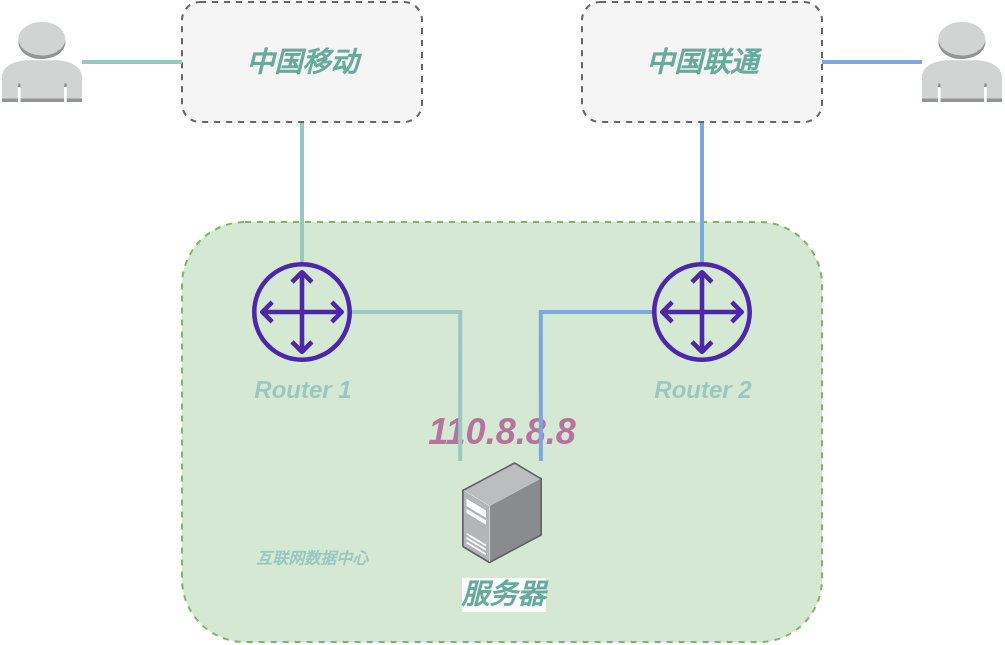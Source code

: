 <mxfile version="20.8.23" type="github">
  <diagram name="Page-1" id="FmBvdO2NgKGdLCpRk35A">
    <mxGraphModel dx="1306" dy="779" grid="1" gridSize="10" guides="1" tooltips="1" connect="1" arrows="1" fold="1" page="1" pageScale="1" pageWidth="850" pageHeight="1100" math="0" shadow="0">
      <root>
        <mxCell id="0" />
        <mxCell id="1" parent="0" />
        <mxCell id="D-rJJjjpReRslCD_KMhC-17" value="&lt;font color=&quot;#b5739d&quot; style=&quot;font-size: 18px;&quot;&gt;&lt;i style=&quot;&quot;&gt;&lt;b style=&quot;&quot;&gt;110.8.8.8&lt;/b&gt;&lt;/i&gt;&lt;/font&gt;" style="rounded=1;whiteSpace=wrap;html=1;dashed=1;fontSize=14;fillColor=#d5e8d4;strokeColor=#82b366;" vertex="1" parent="1">
          <mxGeometry x="160" y="230" width="320" height="210" as="geometry" />
        </mxCell>
        <mxCell id="D-rJJjjpReRslCD_KMhC-4" style="edgeStyle=orthogonalEdgeStyle;rounded=0;orthogonalLoop=1;jettySize=auto;html=1;exitX=0.5;exitY=1;exitDx=0;exitDy=0;fontSize=14;fontColor=#67AB9F;endArrow=none;endFill=0;strokeWidth=2;strokeColor=#9AC7BF;" edge="1" parent="1" source="D-rJJjjpReRslCD_KMhC-1" target="D-rJJjjpReRslCD_KMhC-3">
          <mxGeometry relative="1" as="geometry" />
        </mxCell>
        <mxCell id="D-rJJjjpReRslCD_KMhC-1" value="&lt;font size=&quot;1&quot; color=&quot;#67ab9f&quot;&gt;&lt;b style=&quot;font-size: 14px;&quot;&gt;&lt;i&gt;中国移动&lt;/i&gt;&lt;/b&gt;&lt;/font&gt;" style="rounded=1;whiteSpace=wrap;html=1;fillColor=#f5f5f5;fontColor=#333333;strokeColor=#666666;dashed=1;" vertex="1" parent="1">
          <mxGeometry x="160" y="120" width="120" height="60" as="geometry" />
        </mxCell>
        <mxCell id="D-rJJjjpReRslCD_KMhC-14" style="edgeStyle=orthogonalEdgeStyle;rounded=0;orthogonalLoop=1;jettySize=auto;html=1;strokeWidth=2;fontSize=14;fontColor=#67AB9F;endArrow=none;endFill=0;strokeColor=#9AC7BF;entryX=-0.023;entryY=-0.009;entryDx=0;entryDy=0;entryPerimeter=0;" edge="1" parent="1" source="D-rJJjjpReRslCD_KMhC-3" target="D-rJJjjpReRslCD_KMhC-13">
          <mxGeometry relative="1" as="geometry" />
        </mxCell>
        <mxCell id="D-rJJjjpReRslCD_KMhC-3" value="&lt;b&gt;&lt;i&gt;&lt;font color=&quot;#9ac7bf&quot;&gt;Router 1&lt;/font&gt;&lt;/i&gt;&lt;/b&gt;" style="sketch=0;outlineConnect=0;fontColor=#232F3E;gradientColor=none;fillColor=#4D27AA;strokeColor=none;dashed=0;verticalLabelPosition=bottom;verticalAlign=top;align=center;html=1;fontSize=12;fontStyle=0;aspect=fixed;pointerEvents=1;shape=mxgraph.aws4.customer_gateway;" vertex="1" parent="1">
          <mxGeometry x="195" y="250" width="50" height="50" as="geometry" />
        </mxCell>
        <mxCell id="D-rJJjjpReRslCD_KMhC-8" style="edgeStyle=orthogonalEdgeStyle;rounded=0;orthogonalLoop=1;jettySize=auto;html=1;exitX=0.5;exitY=1;exitDx=0;exitDy=0;fontSize=14;fontColor=#67AB9F;endArrow=none;endFill=0;strokeWidth=2;strokeColor=#7EA6E0;" edge="1" parent="1" source="D-rJJjjpReRslCD_KMhC-9" target="D-rJJjjpReRslCD_KMhC-10">
          <mxGeometry relative="1" as="geometry" />
        </mxCell>
        <mxCell id="D-rJJjjpReRslCD_KMhC-9" value="&lt;font size=&quot;1&quot; color=&quot;#67ab9f&quot;&gt;&lt;b style=&quot;font-size: 14px;&quot;&gt;&lt;i&gt;中国联通&lt;/i&gt;&lt;/b&gt;&lt;/font&gt;" style="rounded=1;whiteSpace=wrap;html=1;fillColor=#f5f5f5;fontColor=#333333;strokeColor=#666666;dashed=1;" vertex="1" parent="1">
          <mxGeometry x="360" y="120" width="120" height="60" as="geometry" />
        </mxCell>
        <mxCell id="D-rJJjjpReRslCD_KMhC-15" style="edgeStyle=orthogonalEdgeStyle;rounded=0;orthogonalLoop=1;jettySize=auto;html=1;strokeWidth=2;fontSize=14;fontColor=#67AB9F;endArrow=none;endFill=0;strokeColor=#7EA6E0;entryX=0.986;entryY=-0.009;entryDx=0;entryDy=0;entryPerimeter=0;" edge="1" parent="1" source="D-rJJjjpReRslCD_KMhC-10" target="D-rJJjjpReRslCD_KMhC-13">
          <mxGeometry relative="1" as="geometry" />
        </mxCell>
        <mxCell id="D-rJJjjpReRslCD_KMhC-10" value="&lt;i&gt;&lt;b&gt;&lt;font color=&quot;#9ac7bf&quot;&gt;Router 2&lt;/font&gt;&lt;/b&gt;&lt;/i&gt;" style="sketch=0;outlineConnect=0;fontColor=#232F3E;gradientColor=none;fillColor=#4D27AA;strokeColor=none;dashed=0;verticalLabelPosition=bottom;verticalAlign=top;align=center;html=1;fontSize=12;fontStyle=0;aspect=fixed;pointerEvents=1;shape=mxgraph.aws4.customer_gateway;" vertex="1" parent="1">
          <mxGeometry x="395" y="250" width="50" height="50" as="geometry" />
        </mxCell>
        <mxCell id="D-rJJjjpReRslCD_KMhC-13" value="&lt;b&gt;&lt;i&gt;服务器&lt;/i&gt;&lt;/b&gt;" style="points=[];aspect=fixed;html=1;align=center;shadow=0;dashed=0;image;image=img/lib/allied_telesis/computer_and_terminals/Server_Desktop.svg;fontSize=14;fontColor=#67AB9F;" vertex="1" parent="1">
          <mxGeometry x="300" y="350" width="40" height="50.7" as="geometry" />
        </mxCell>
        <mxCell id="D-rJJjjpReRslCD_KMhC-18" value="&lt;font style=&quot;font-size: 8px;&quot;&gt;&lt;i&gt;&lt;b&gt;互联网数据中心&lt;/b&gt;&lt;/i&gt;&lt;/font&gt;" style="text;html=1;strokeColor=none;fillColor=none;align=center;verticalAlign=middle;whiteSpace=wrap;rounded=0;fontSize=18;fontColor=#9AC7BF;" vertex="1" parent="1">
          <mxGeometry x="195" y="380" width="60" height="30" as="geometry" />
        </mxCell>
        <mxCell id="D-rJJjjpReRslCD_KMhC-19" value="" style="outlineConnect=0;dashed=0;verticalLabelPosition=bottom;verticalAlign=top;align=center;html=1;shape=mxgraph.aws3.user;fillColor=#D2D3D3;gradientColor=none;fontSize=17;fontColor=#B5739D;" vertex="1" parent="1">
          <mxGeometry x="70" y="130" width="40" height="40" as="geometry" />
        </mxCell>
        <mxCell id="D-rJJjjpReRslCD_KMhC-20" value="" style="endArrow=none;html=1;rounded=0;strokeColor=#9AC7BF;strokeWidth=2;fontSize=17;fontColor=#B5739D;entryX=0;entryY=0.5;entryDx=0;entryDy=0;" edge="1" parent="1" source="D-rJJjjpReRslCD_KMhC-19" target="D-rJJjjpReRslCD_KMhC-1">
          <mxGeometry width="50" height="50" relative="1" as="geometry">
            <mxPoint x="30" y="560" as="sourcePoint" />
            <mxPoint x="80" y="510" as="targetPoint" />
          </mxGeometry>
        </mxCell>
        <mxCell id="D-rJJjjpReRslCD_KMhC-21" value="" style="outlineConnect=0;dashed=0;verticalLabelPosition=bottom;verticalAlign=top;align=center;html=1;shape=mxgraph.aws3.user;fillColor=#D2D3D3;gradientColor=none;fontSize=17;fontColor=#B5739D;" vertex="1" parent="1">
          <mxGeometry x="530" y="130" width="40" height="40" as="geometry" />
        </mxCell>
        <mxCell id="D-rJJjjpReRslCD_KMhC-23" style="edgeStyle=orthogonalEdgeStyle;rounded=0;orthogonalLoop=1;jettySize=auto;html=1;exitX=1;exitY=0.5;exitDx=0;exitDy=0;fontSize=14;fontColor=#67AB9F;endArrow=none;endFill=0;strokeWidth=2;strokeColor=#7EA6E0;" edge="1" parent="1" source="D-rJJjjpReRslCD_KMhC-9" target="D-rJJjjpReRslCD_KMhC-21">
          <mxGeometry relative="1" as="geometry">
            <mxPoint x="430" y="190" as="sourcePoint" />
            <mxPoint x="430" y="260" as="targetPoint" />
          </mxGeometry>
        </mxCell>
      </root>
    </mxGraphModel>
  </diagram>
</mxfile>
